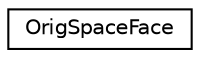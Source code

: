 digraph G
{
  edge [fontname="Helvetica",fontsize="10",labelfontname="Helvetica",labelfontsize="10"];
  node [fontname="Helvetica",fontsize="10",shape=record];
  rankdir=LR;
  Node1 [label="OrigSpaceFace",height=0.2,width=0.4,color="black", fillcolor="white", style="filled",URL="$d7/dd6/structOrigSpaceFace.html"];
}

